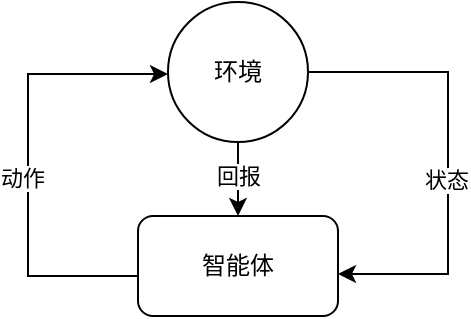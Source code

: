 <mxfile version="17.0.0" type="github">
  <diagram id="sNLXvnmChGcaQ6COaLIs" name="Page-1">
    <mxGraphModel dx="677" dy="336" grid="1" gridSize="10" guides="1" tooltips="1" connect="1" arrows="1" fold="1" page="1" pageScale="1" pageWidth="827" pageHeight="1169" math="0" shadow="0">
      <root>
        <mxCell id="0" />
        <mxCell id="1" parent="0" />
        <mxCell id="5BkBxBPCYFakMQG9k8cQ-10" value="" style="edgeStyle=orthogonalEdgeStyle;rounded=0;orthogonalLoop=1;jettySize=auto;html=1;" parent="1" edge="1">
          <mxGeometry relative="1" as="geometry">
            <mxPoint x="300" y="360" as="sourcePoint" />
            <mxPoint x="330" y="259" as="targetPoint" />
            <Array as="points">
              <mxPoint x="319" y="360" />
              <mxPoint x="260" y="360" />
              <mxPoint x="260" y="259" />
            </Array>
          </mxGeometry>
        </mxCell>
        <mxCell id="5BkBxBPCYFakMQG9k8cQ-11" value="&lt;font face=&quot;宋体&quot; data-font-src=&quot;https://fonts.googleapis.com/css?family=%E5%AE%8B%E4%BD%93&quot;&gt;动作&lt;/font&gt;" style="edgeLabel;html=1;align=center;verticalAlign=middle;resizable=0;points=[];" parent="5BkBxBPCYFakMQG9k8cQ-10" vertex="1" connectable="0">
          <mxGeometry x="0.091" y="3" relative="1" as="geometry">
            <mxPoint y="9" as="offset" />
          </mxGeometry>
        </mxCell>
        <mxCell id="5BkBxBPCYFakMQG9k8cQ-1" value="&lt;font face=&quot;宋体&quot; data-font-src=&quot;https://fonts.googleapis.com/css?family=%E5%AE%8B%E4%BD%93&quot;&gt;智能体&lt;/font&gt;" style="rounded=1;whiteSpace=wrap;html=1;" parent="1" vertex="1">
          <mxGeometry x="315" y="330" width="100" height="50" as="geometry" />
        </mxCell>
        <mxCell id="5BkBxBPCYFakMQG9k8cQ-7" value="" style="edgeStyle=orthogonalEdgeStyle;rounded=0;orthogonalLoop=1;jettySize=auto;html=1;exitX=1;exitY=0.5;exitDx=0;exitDy=0;" parent="1" edge="1" target="5BkBxBPCYFakMQG9k8cQ-1" source="XiBxNFpeGL9yS7kUuLZw-1">
          <mxGeometry relative="1" as="geometry">
            <mxPoint x="430" y="259" as="sourcePoint" />
            <mxPoint x="420" y="359" as="targetPoint" />
            <Array as="points">
              <mxPoint x="470" y="258" />
              <mxPoint x="470" y="359" />
            </Array>
          </mxGeometry>
        </mxCell>
        <mxCell id="5BkBxBPCYFakMQG9k8cQ-8" value="&lt;font face=&quot;宋体&quot; data-font-src=&quot;https://fonts.googleapis.com/css?family=%E5%AE%8B%E4%BD%93&quot;&gt;状态&lt;/font&gt;" style="edgeLabel;html=1;align=center;verticalAlign=middle;resizable=0;points=[];" parent="5BkBxBPCYFakMQG9k8cQ-7" vertex="1" connectable="0">
          <mxGeometry x="-0.11" y="-1" relative="1" as="geometry">
            <mxPoint y="23" as="offset" />
          </mxGeometry>
        </mxCell>
        <mxCell id="XiBxNFpeGL9yS7kUuLZw-3" value="" style="edgeStyle=orthogonalEdgeStyle;curved=0;rounded=1;sketch=0;orthogonalLoop=1;jettySize=auto;html=1;" edge="1" parent="1" source="XiBxNFpeGL9yS7kUuLZw-1" target="5BkBxBPCYFakMQG9k8cQ-1">
          <mxGeometry relative="1" as="geometry" />
        </mxCell>
        <mxCell id="XiBxNFpeGL9yS7kUuLZw-1" value="&lt;font face=&quot;宋体&quot; data-font-src=&quot;https://fonts.googleapis.com/css?family=%E5%AE%8B%E4%BD%93&quot;&gt;环境&lt;/font&gt;" style="ellipse;whiteSpace=wrap;html=1;aspect=fixed;" vertex="1" parent="1">
          <mxGeometry x="330" y="223" width="70" height="70" as="geometry" />
        </mxCell>
        <mxCell id="XiBxNFpeGL9yS7kUuLZw-5" value="&lt;font face=&quot;宋体&quot;&gt;回报&lt;/font&gt;" style="edgeLabel;html=1;align=center;verticalAlign=middle;resizable=0;points=[];" vertex="1" connectable="0" parent="1">
          <mxGeometry x="365" y="309.996" as="geometry" />
        </mxCell>
      </root>
    </mxGraphModel>
  </diagram>
</mxfile>
